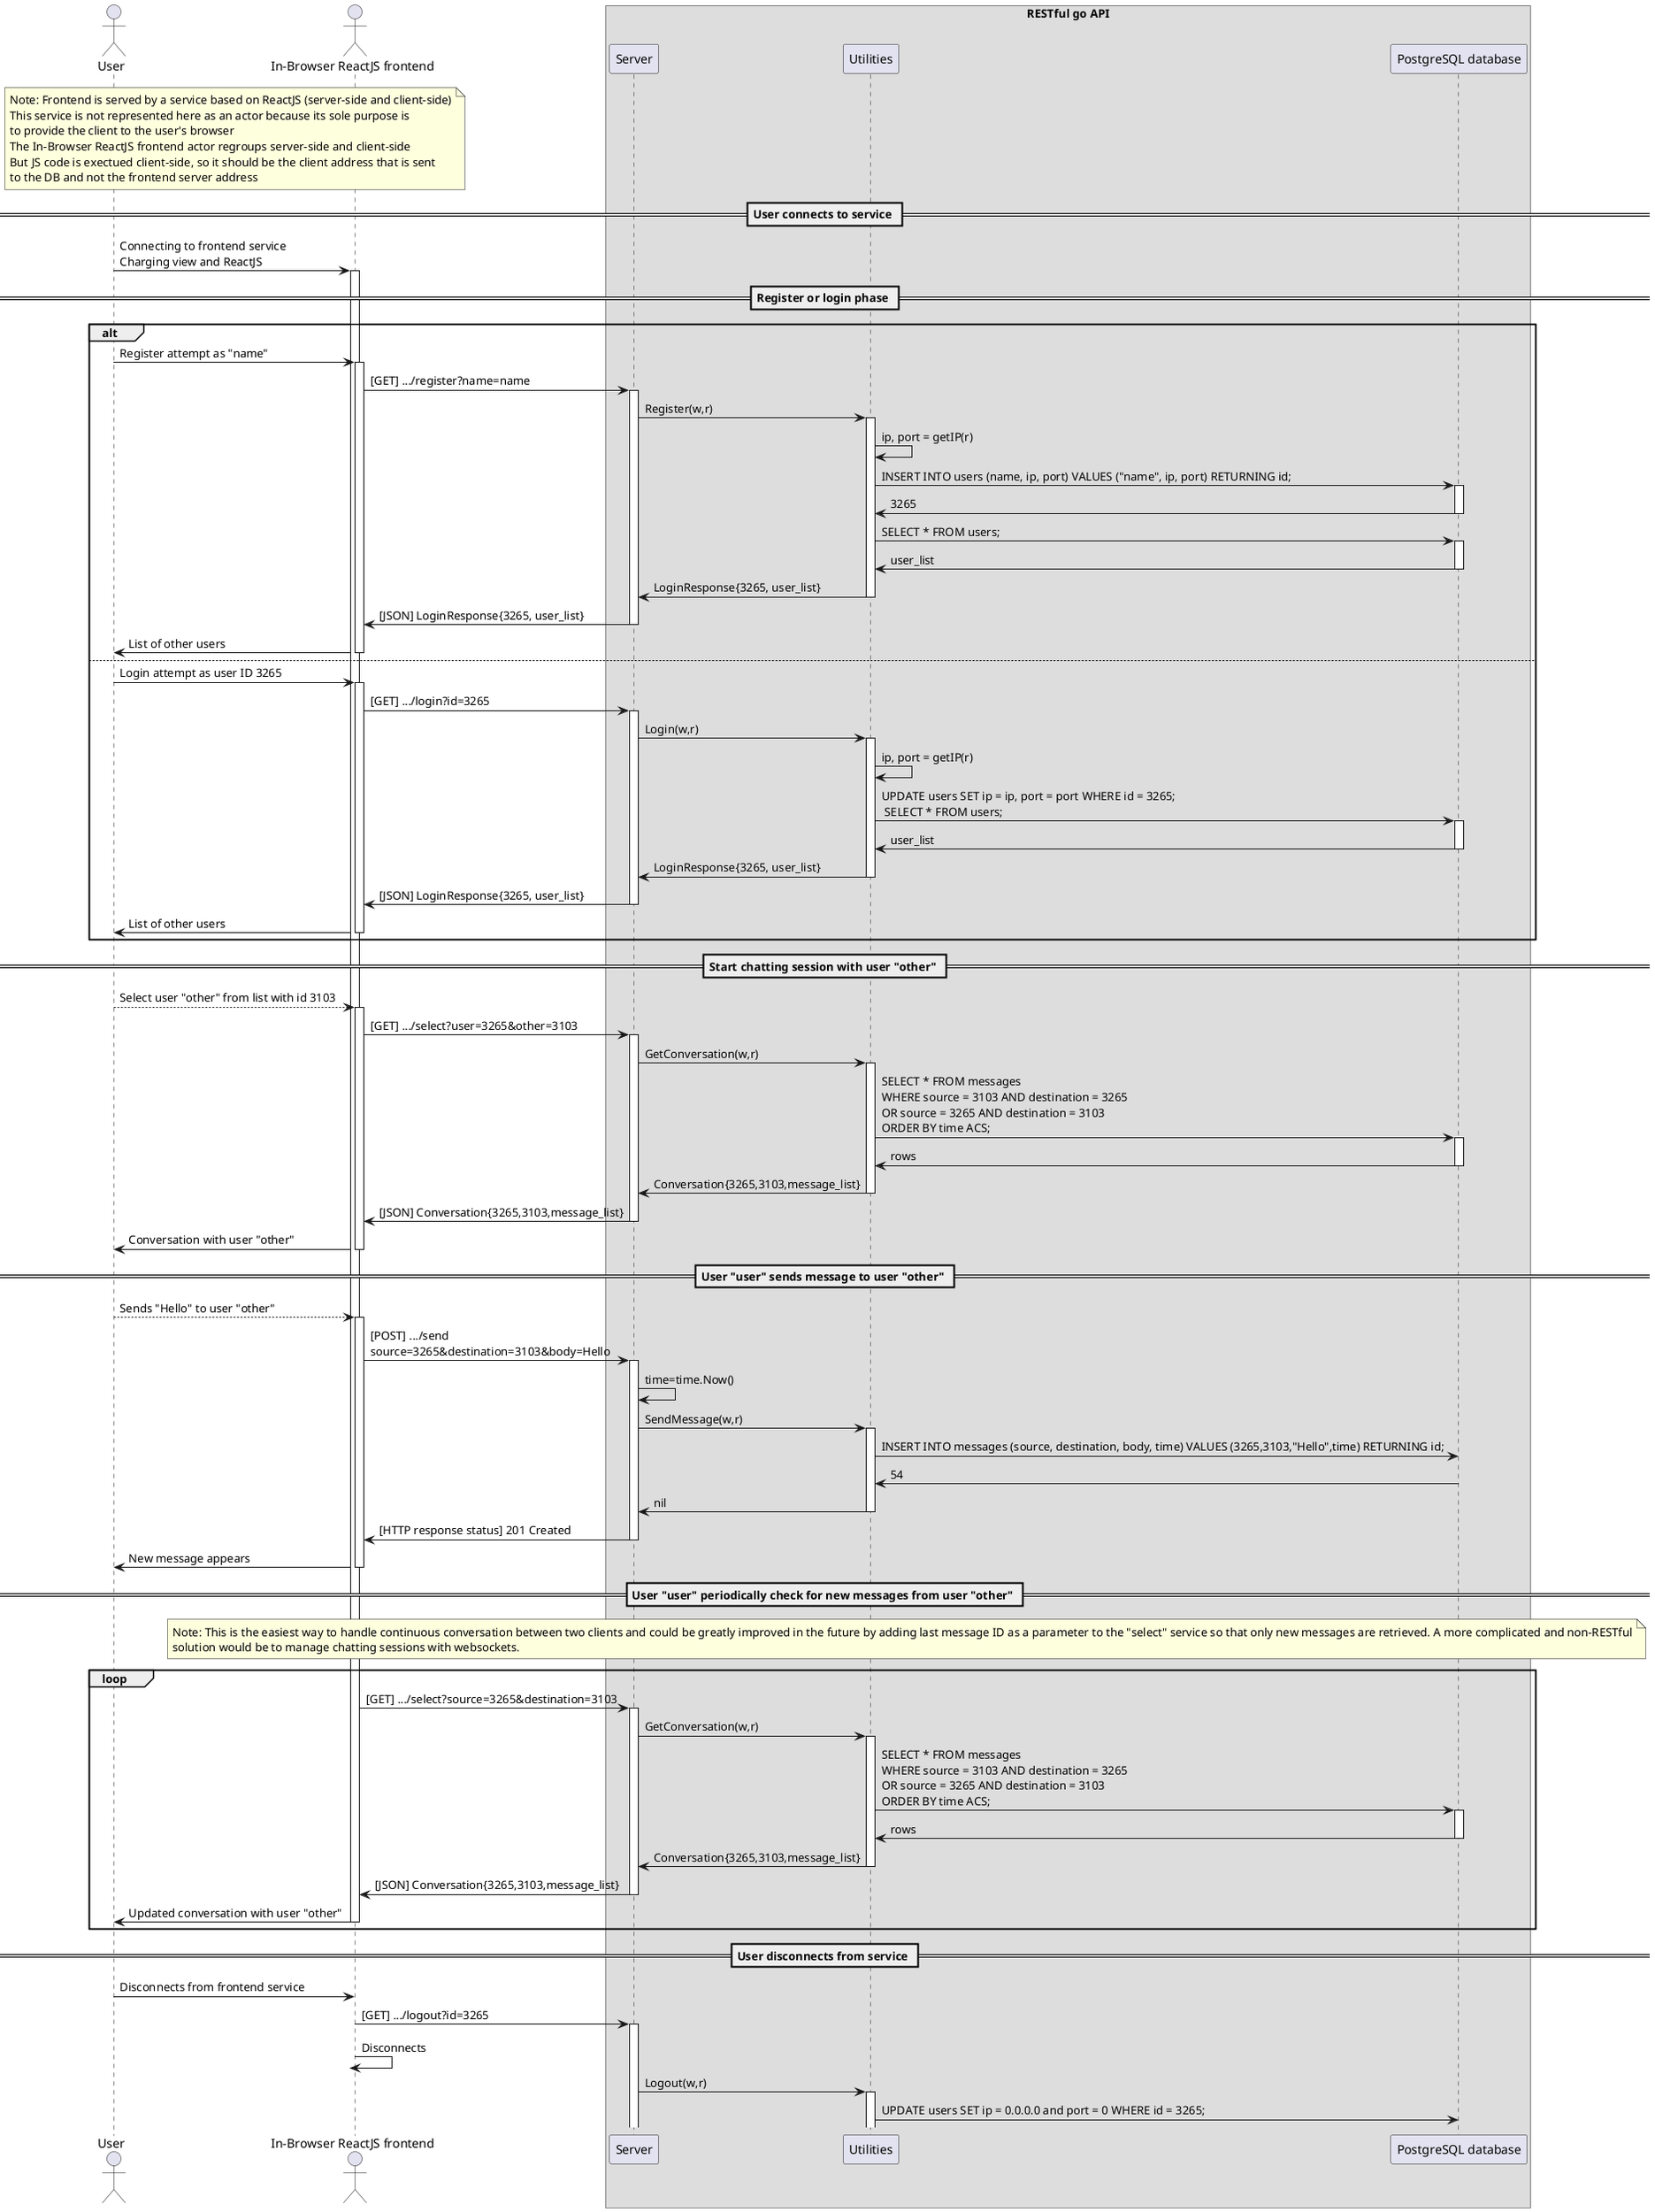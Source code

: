 @startuml  sequence_white_box 
actor User

actor "In-Browser ReactJS frontend" as front
box "RESTful go API"
  participant  "Server" as server
  participant "Utilities" as utils
  participant "PostgreSQL database" as db

end box

note over User, front : Note: Frontend is served by a service based on ReactJS (server-side and client-side)\nThis service is not represented here as an actor because its sole purpose is\nto provide the client to the user's browser\nThe In-Browser ReactJS frontend actor regroups server-side and client-side\nBut JS code is exectued client-side, so it should be the client address that is sent\nto the DB and not the frontend server address
== User connects to service ==
User -> front ++ : Connecting to frontend service\nCharging view and ReactJS
  
== Register or login phase ==
  alt
  User -> front++ : Register attempt as "name"
    front -> server++ : [GET] .../register?name=name
        server -> utils ++ : Register(w,r)
            utils -> utils : ip, port = getIP(r)
            utils -> db ++  : INSERT INTO users (name, ip, port) VALUES ("name", ip, port) RETURNING id;
            db -> utils -- : 3265
            utils -> db ++  : SELECT * FROM users;
            db -> utils -- : user_list
        utils -> server -- : LoginResponse{3265, user_list}
    server -> front -- : [JSON] LoginResponse{3265, user_list}
  front -> User -- : List of other users
  else
  User -> front++ : Login attempt as user ID 3265
    front -> server++ : [GET] .../login?id=3265
        server -> utils ++ : Login(w,r)
            utils -> utils : ip, port = getIP(r)
            utils -> db ++  : UPDATE users SET ip = ip, port = port WHERE id = 3265;\n SELECT * FROM users;
            db -> utils -- : user_list
        utils -> server -- : LoginResponse{3265, user_list}
    server -> front -- : [JSON] LoginResponse{3265, user_list}
  front -> User -- : List of other users
  end

== Start chatting session with user "other" == 
  User --> front ++ : Select user "other" from list with id 3103
    front -> server++ : [GET] .../select?user=3265&other=3103
        server -> utils ++ : GetConversation(w,r)
            utils -> db ++  : SELECT * FROM messages\nWHERE source = 3103 AND destination = 3265\nOR source = 3265 AND destination = 3103\nORDER BY time ACS;
            db -> utils -- : rows
        utils -> server -- : Conversation{3265,3103,message_list}
    server -> front -- : [JSON] Conversation{3265,3103,message_list}
  front -> User -- : Conversation with user "other"

== User "user" sends message to user "other" == 
  User --> front ++ : Sends "Hello" to user "other"
    front -> server++ : [POST] .../send\nsource=3265&destination=3103&body=Hello
        server -> server : time=time.Now()
        server -> utils ++ : SendMessage(w,r)
            utils -> db  : INSERT INTO messages (source, destination, body, time) VALUES (3265,3103,"Hello",time) RETURNING id;
            db -> utils -- : 54
        utils -> server -- : nil
    server -> front -- : [HTTP response status] 201 Created
  front -> User -- : New message appears

== User "user" periodically check for new messages from user "other" ==
note over front, db : Note: This is the easiest way to handle continuous conversation between two clients and could be greatly improved in the future by adding last message ID as a parameter to the "select" service so that only new messages are retrieved. A more complicated and non-RESTful\nsolution would be to manage chatting sessions with websockets.   
loop
  front -> server++ : [GET] .../select?source=3265&destination=3103
      server -> utils ++ : GetConversation(w,r)
            utils -> db ++  : SELECT * FROM messages\nWHERE source = 3103 AND destination = 3265\nOR source = 3265 AND destination = 3103\nORDER BY time ACS;
            db -> utils -- : rows
        utils -> server -- : Conversation{3265,3103,message_list}
    server -> front -- : [JSON] Conversation{3265,3103,message_list}
  front -> User -- : Updated conversation with user "other"
end
== User disconnects from service ==  
User -> front : Disconnects from frontend service
front -> server++ : [GET] .../logout?id=3265
    front -> front -- : Disconnects
    server -> utils ++ : Logout(w,r)
        utils -> db  : UPDATE users SET ip = 0.0.0.0 and port = 0 WHERE id = 3265;

@enduml